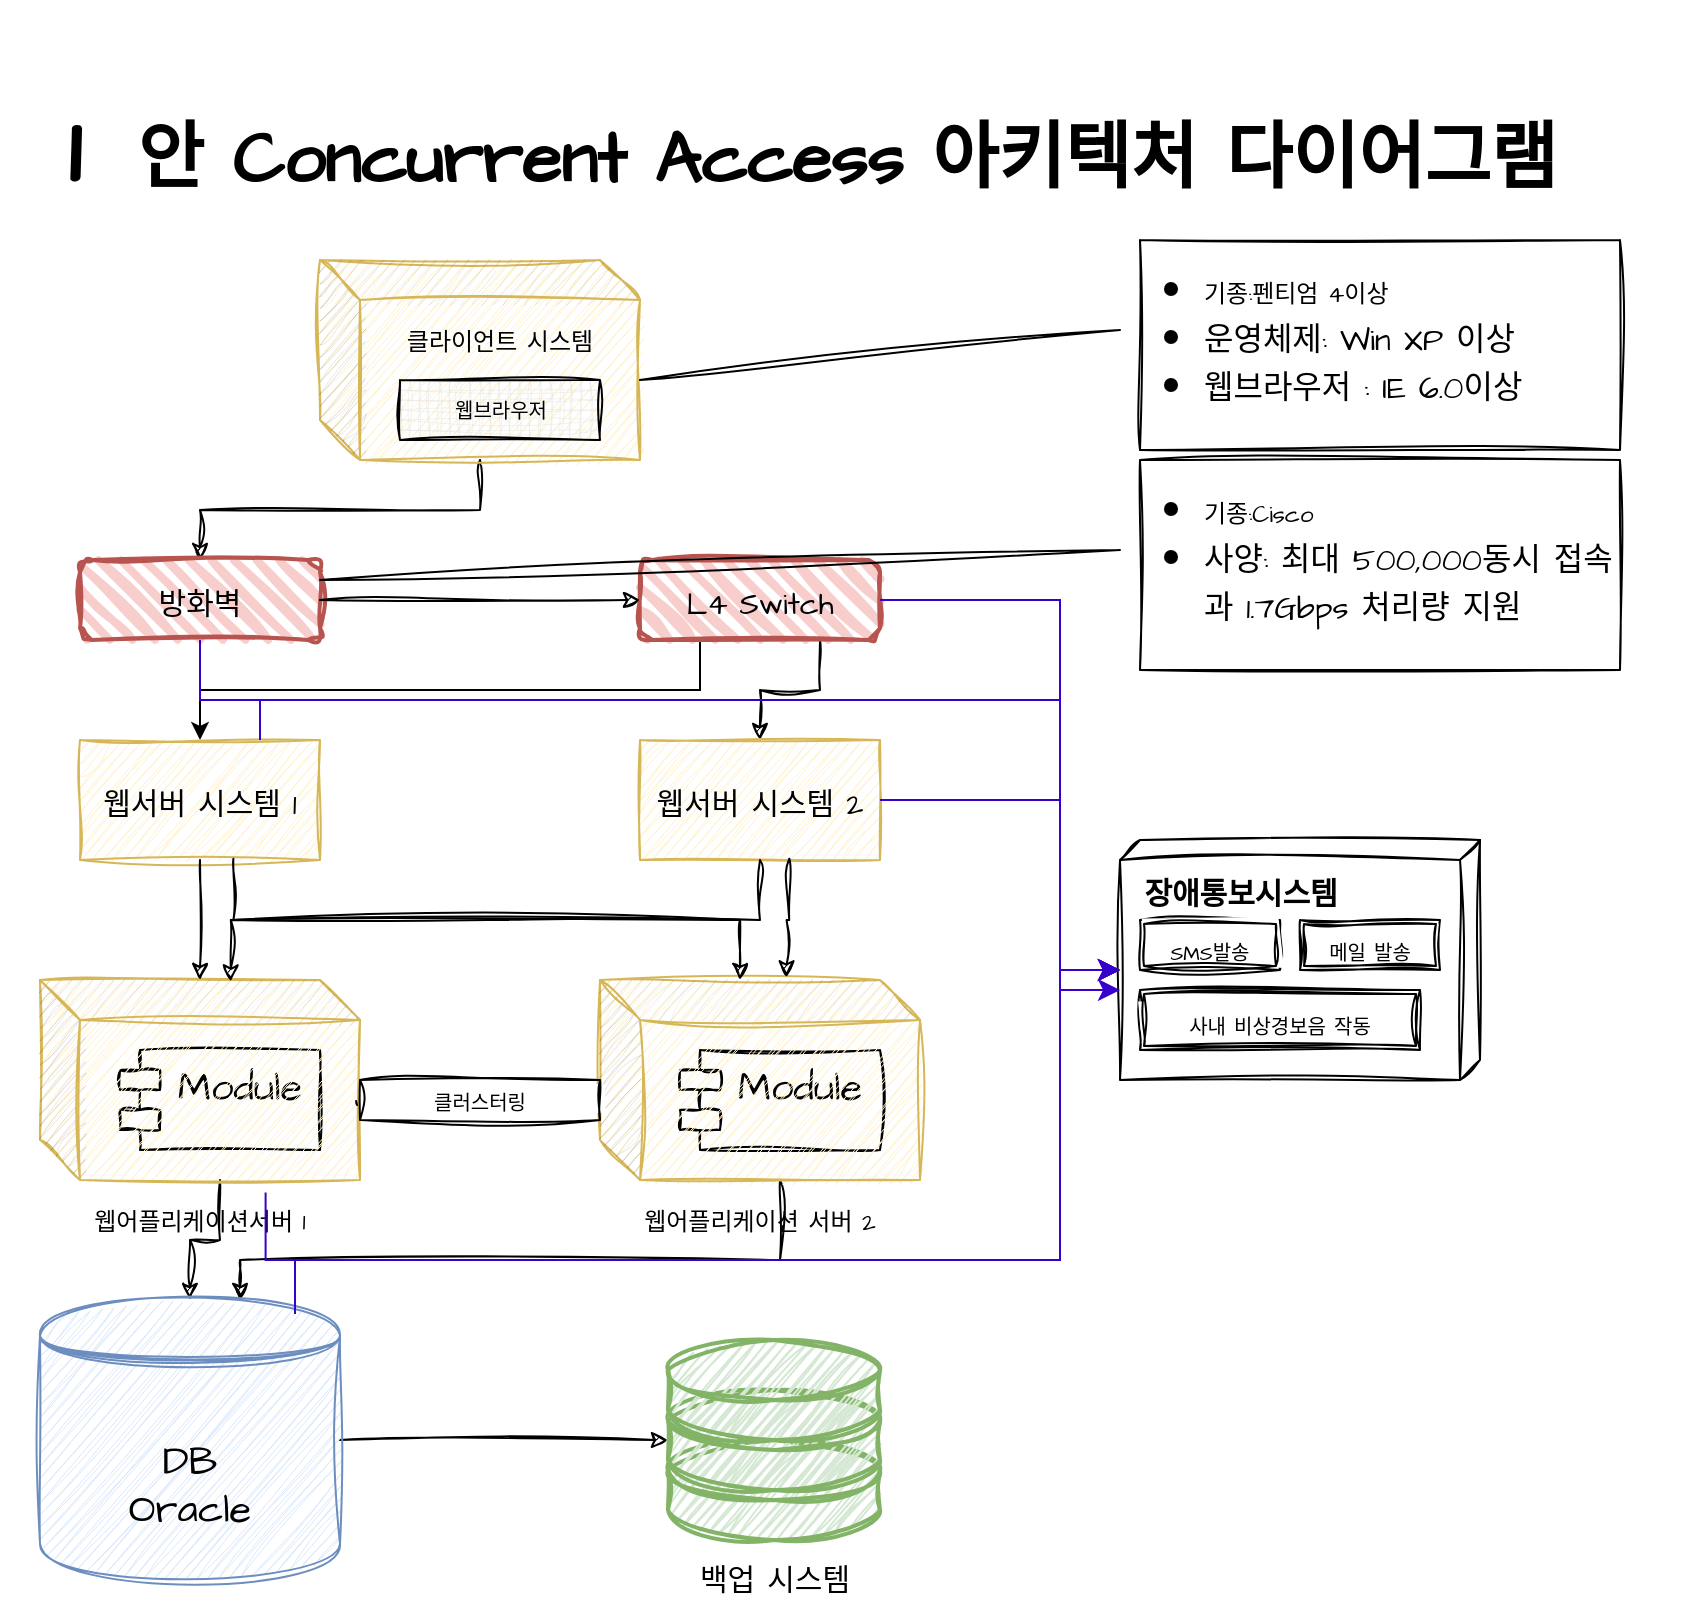 <mxfile version="21.1.1" type="device">
  <diagram name="페이지-1" id="S-CI935De6nxVUahedOD">
    <mxGraphModel dx="984" dy="2055" grid="1" gridSize="10" guides="1" tooltips="1" connect="1" arrows="1" fold="1" page="1" pageScale="1" pageWidth="827" pageHeight="1169" math="0" shadow="0">
      <root>
        <mxCell id="0" />
        <mxCell id="1" parent="0" />
        <mxCell id="jkcPMBP9I1z27PgxpsYd-55" value="Module" style="shape=module;align=left;spacingLeft=20;align=center;verticalAlign=top;whiteSpace=wrap;html=1;sketch=1;hachureGap=4;jiggle=2;curveFitting=1;fontFamily=Architects Daughter;fontSource=https%3A%2F%2Ffonts.googleapis.com%2Fcss%3Ffamily%3DArchitects%2BDaughter;fontSize=20;" parent="1" vertex="1">
          <mxGeometry x="350" y="495" width="100" height="50" as="geometry" />
        </mxCell>
        <mxCell id="jkcPMBP9I1z27PgxpsYd-54" value="Module" style="shape=module;align=left;spacingLeft=20;align=center;verticalAlign=top;whiteSpace=wrap;html=1;sketch=1;hachureGap=4;jiggle=2;curveFitting=1;fontFamily=Architects Daughter;fontSource=https%3A%2F%2Ffonts.googleapis.com%2Fcss%3Ffamily%3DArchitects%2BDaughter;fontSize=20;" parent="1" vertex="1">
          <mxGeometry x="70" y="495" width="100" height="50" as="geometry" />
        </mxCell>
        <mxCell id="jkcPMBP9I1z27PgxpsYd-32" style="edgeStyle=orthogonalEdgeStyle;rounded=0;sketch=1;hachureGap=4;jiggle=2;curveFitting=1;orthogonalLoop=1;jettySize=auto;html=1;entryX=0.5;entryY=0;entryDx=0;entryDy=0;fontFamily=Architects Daughter;fontSource=https%3A%2F%2Ffonts.googleapis.com%2Fcss%3Ffamily%3DArchitects%2BDaughter;fontSize=16;" parent="1" source="jkcPMBP9I1z27PgxpsYd-1" target="jkcPMBP9I1z27PgxpsYd-19" edge="1">
          <mxGeometry relative="1" as="geometry" />
        </mxCell>
        <mxCell id="jkcPMBP9I1z27PgxpsYd-1" value="&lt;font style=&quot;font-size: 12px;&quot;&gt;클라이언트&amp;nbsp;시스템&lt;/font&gt;" style="shape=cube;whiteSpace=wrap;html=1;boundedLbl=1;backgroundOutline=1;darkOpacity=0.05;darkOpacity2=0.1;sketch=1;hachureGap=4;jiggle=2;curveFitting=1;fontFamily=Architects Daughter;fontSource=https%3A%2F%2Ffonts.googleapis.com%2Fcss%3Ffamily%3DArchitects%2BDaughter;fontSize=20;verticalAlign=top;fillColor=#fff2cc;strokeColor=#d6b656;" parent="1" vertex="1">
          <mxGeometry x="170" y="100" width="160" height="100" as="geometry" />
        </mxCell>
        <mxCell id="jkcPMBP9I1z27PgxpsYd-5" value="웹브라우저" style="verticalLabelPosition=middle;verticalAlign=middle;html=1;shape=mxgraph.basic.patternFillRect;fillStyle=grid;step=5;fillStrokeWidth=0.2;fillStrokeColor=#dddddd;sketch=1;hachureGap=4;jiggle=2;curveFitting=1;fontFamily=Architects Daughter;fontSource=https%3A%2F%2Ffonts.googleapis.com%2Fcss%3Ffamily%3DArchitects%2BDaughter;fontSize=10;labelPosition=center;align=center;" parent="1" vertex="1">
          <mxGeometry x="210" y="160" width="100" height="30" as="geometry" />
        </mxCell>
        <mxCell id="jkcPMBP9I1z27PgxpsYd-33" style="edgeStyle=orthogonalEdgeStyle;rounded=0;hachureGap=4;orthogonalLoop=1;jettySize=auto;html=1;exitX=0.25;exitY=1;exitDx=0;exitDy=0;entryX=0.5;entryY=0;entryDx=0;entryDy=0;fontFamily=Architects Daughter;fontSource=https%3A%2F%2Ffonts.googleapis.com%2Fcss%3Ffamily%3DArchitects%2BDaughter;fontSize=16;" parent="1" source="jkcPMBP9I1z27PgxpsYd-21" target="jkcPMBP9I1z27PgxpsYd-22" edge="1">
          <mxGeometry relative="1" as="geometry" />
        </mxCell>
        <mxCell id="jkcPMBP9I1z27PgxpsYd-19" value="&lt;font style=&quot;font-size: 15px;&quot;&gt;방화벽&lt;/font&gt;" style="rounded=1;whiteSpace=wrap;html=1;strokeWidth=2;fillWeight=4;hachureGap=8;hachureAngle=45;fillColor=#f8cecc;sketch=1;jiggle=2;curveFitting=1;fontFamily=Architects Daughter;fontSource=https%3A%2F%2Ffonts.googleapis.com%2Fcss%3Ffamily%3DArchitects%2BDaughter;fontSize=20;strokeColor=#b85450;" parent="1" vertex="1">
          <mxGeometry x="50" y="250" width="120" height="40" as="geometry" />
        </mxCell>
        <mxCell id="jkcPMBP9I1z27PgxpsYd-51" style="edgeStyle=orthogonalEdgeStyle;rounded=0;sketch=1;hachureGap=4;jiggle=2;curveFitting=1;orthogonalLoop=1;jettySize=auto;html=1;exitX=0.75;exitY=1;exitDx=0;exitDy=0;entryX=0.5;entryY=0;entryDx=0;entryDy=0;fontFamily=Architects Daughter;fontSource=https%3A%2F%2Ffonts.googleapis.com%2Fcss%3Ffamily%3DArchitects%2BDaughter;fontSize=16;" parent="1" source="jkcPMBP9I1z27PgxpsYd-21" target="jkcPMBP9I1z27PgxpsYd-26" edge="1">
          <mxGeometry relative="1" as="geometry" />
        </mxCell>
        <mxCell id="jkcPMBP9I1z27PgxpsYd-21" value="&lt;font style=&quot;font-size: 15px;&quot;&gt;L4 Switch&lt;/font&gt;" style="rounded=1;whiteSpace=wrap;html=1;strokeWidth=2;fillWeight=4;hachureGap=8;hachureAngle=45;fillColor=#f8cecc;sketch=1;jiggle=2;curveFitting=1;fontFamily=Architects Daughter;fontSource=https%3A%2F%2Ffonts.googleapis.com%2Fcss%3Ffamily%3DArchitects%2BDaughter;fontSize=20;strokeColor=#b85450;" parent="1" vertex="1">
          <mxGeometry x="330" y="250" width="120" height="40" as="geometry" />
        </mxCell>
        <UserObject label="&lt;font style=&quot;font-size: 15px;&quot;&gt;웹서버 시스템 1&lt;/font&gt;" treeRoot="1" id="jkcPMBP9I1z27PgxpsYd-22">
          <mxCell style="whiteSpace=wrap;html=1;align=center;treeFolding=1;treeMoving=1;newEdgeStyle={&quot;edgeStyle&quot;:&quot;elbowEdgeStyle&quot;,&quot;startArrow&quot;:&quot;none&quot;,&quot;endArrow&quot;:&quot;none&quot;};sketch=1;hachureGap=4;jiggle=2;curveFitting=1;fontFamily=Architects Daughter;fontSource=https%3A%2F%2Ffonts.googleapis.com%2Fcss%3Ffamily%3DArchitects%2BDaughter;fontSize=20;fillColor=#fff2cc;strokeColor=#d6b656;" parent="1" vertex="1">
            <mxGeometry x="50" y="340" width="120" height="60" as="geometry" />
          </mxCell>
        </UserObject>
        <UserObject label="&lt;font style=&quot;font-size: 15px;&quot;&gt;웹서버 시스템 2&lt;/font&gt;" treeRoot="1" id="jkcPMBP9I1z27PgxpsYd-26">
          <mxCell style="whiteSpace=wrap;html=1;align=center;treeFolding=1;treeMoving=1;newEdgeStyle={&quot;edgeStyle&quot;:&quot;elbowEdgeStyle&quot;,&quot;startArrow&quot;:&quot;none&quot;,&quot;endArrow&quot;:&quot;none&quot;};sketch=1;hachureGap=4;jiggle=2;curveFitting=1;fontFamily=Architects Daughter;fontSource=https%3A%2F%2Ffonts.googleapis.com%2Fcss%3Ffamily%3DArchitects%2BDaughter;fontSize=20;fillColor=#fff2cc;strokeColor=#d6b656;" parent="1" vertex="1">
            <mxGeometry x="330" y="340" width="120" height="60" as="geometry" />
          </mxCell>
        </UserObject>
        <mxCell id="jkcPMBP9I1z27PgxpsYd-38" style="edgeStyle=orthogonalEdgeStyle;rounded=0;sketch=1;hachureGap=4;jiggle=2;curveFitting=1;orthogonalLoop=1;jettySize=auto;html=1;exitX=0;exitY=0;exitDx=90;exitDy=100;exitPerimeter=0;entryX=0.5;entryY=0;entryDx=0;entryDy=0;fontFamily=Architects Daughter;fontSource=https%3A%2F%2Ffonts.googleapis.com%2Fcss%3Ffamily%3DArchitects%2BDaughter;fontSize=16;" parent="1" source="jkcPMBP9I1z27PgxpsYd-28" target="jkcPMBP9I1z27PgxpsYd-31" edge="1">
          <mxGeometry relative="1" as="geometry" />
        </mxCell>
        <mxCell id="jkcPMBP9I1z27PgxpsYd-28" value="&lt;font style=&quot;font-size: 12px;&quot;&gt;웹어플리케이션서버 1&lt;/font&gt;" style="shape=cube;whiteSpace=wrap;html=1;boundedLbl=1;backgroundOutline=1;darkOpacity=0.05;darkOpacity2=0.1;sketch=1;hachureGap=4;jiggle=2;curveFitting=1;fontFamily=Architects Daughter;fontSource=https%3A%2F%2Ffonts.googleapis.com%2Fcss%3Ffamily%3DArchitects%2BDaughter;fontSize=20;verticalAlign=top;labelPosition=center;verticalLabelPosition=bottom;align=center;fillColor=#fff2cc;strokeColor=#d6b656;" parent="1" vertex="1">
          <mxGeometry x="30" y="460" width="160" height="100" as="geometry" />
        </mxCell>
        <mxCell id="jkcPMBP9I1z27PgxpsYd-40" style="edgeStyle=orthogonalEdgeStyle;rounded=0;sketch=1;hachureGap=4;jiggle=2;curveFitting=1;orthogonalLoop=1;jettySize=auto;html=1;exitX=0;exitY=0;exitDx=90;exitDy=100;exitPerimeter=0;fontFamily=Architects Daughter;fontSource=https%3A%2F%2Ffonts.googleapis.com%2Fcss%3Ffamily%3DArchitects%2BDaughter;fontSize=16;" parent="1" source="jkcPMBP9I1z27PgxpsYd-30" target="jkcPMBP9I1z27PgxpsYd-31" edge="1">
          <mxGeometry relative="1" as="geometry">
            <Array as="points">
              <mxPoint x="400" y="600" />
              <mxPoint x="130" y="600" />
            </Array>
          </mxGeometry>
        </mxCell>
        <mxCell id="jkcPMBP9I1z27PgxpsYd-30" value="&lt;font style=&quot;font-size: 12px;&quot;&gt;웹어플리케이션 서버 2&lt;/font&gt;" style="shape=cube;whiteSpace=wrap;html=1;boundedLbl=1;backgroundOutline=1;darkOpacity=0.05;darkOpacity2=0.1;sketch=1;hachureGap=4;jiggle=2;curveFitting=1;fontFamily=Architects Daughter;fontSource=https%3A%2F%2Ffonts.googleapis.com%2Fcss%3Ffamily%3DArchitects%2BDaughter;fontSize=20;verticalAlign=top;labelPosition=center;verticalLabelPosition=bottom;align=center;fillColor=#fff2cc;strokeColor=#d6b656;" parent="1" vertex="1">
          <mxGeometry x="310" y="460" width="160" height="100" as="geometry" />
        </mxCell>
        <mxCell id="jkcPMBP9I1z27PgxpsYd-37" value="" style="edgeStyle=orthogonalEdgeStyle;rounded=0;sketch=1;hachureGap=4;jiggle=2;curveFitting=1;orthogonalLoop=1;jettySize=auto;html=1;fontFamily=Architects Daughter;fontSource=https%3A%2F%2Ffonts.googleapis.com%2Fcss%3Ffamily%3DArchitects%2BDaughter;fontSize=16;" parent="1" source="jkcPMBP9I1z27PgxpsYd-31" target="jkcPMBP9I1z27PgxpsYd-35" edge="1">
          <mxGeometry relative="1" as="geometry">
            <mxPoint x="260" y="690" as="targetPoint" />
          </mxGeometry>
        </mxCell>
        <mxCell id="jkcPMBP9I1z27PgxpsYd-31" value="DB&lt;br&gt;Oracle" style="shape=datastore;whiteSpace=wrap;html=1;sketch=1;hachureGap=4;jiggle=2;curveFitting=1;fontFamily=Architects Daughter;fontSource=https%3A%2F%2Ffonts.googleapis.com%2Fcss%3Ffamily%3DArchitects%2BDaughter;fontSize=20;fillColor=#dae8fc;strokeColor=#6c8ebf;" parent="1" vertex="1">
          <mxGeometry x="30" y="620" width="150" height="140" as="geometry" />
        </mxCell>
        <mxCell id="jkcPMBP9I1z27PgxpsYd-35" value="&lt;font style=&quot;font-size: 15px;&quot;&gt;백업 시스템&lt;/font&gt;" style="verticalAlign=top;verticalLabelPosition=bottom;labelPosition=center;align=center;html=1;outlineConnect=0;gradientDirection=north;strokeWidth=2;shape=mxgraph.networks.storage;sketch=1;hachureGap=4;jiggle=2;curveFitting=1;fontFamily=Architects Daughter;fontSource=https%3A%2F%2Ffonts.googleapis.com%2Fcss%3Ffamily%3DArchitects%2BDaughter;fontSize=20;fillColor=#d5e8d4;strokeColor=#82b366;" parent="1" vertex="1">
          <mxGeometry x="344" y="640" width="106" height="100" as="geometry" />
        </mxCell>
        <mxCell id="jkcPMBP9I1z27PgxpsYd-42" style="edgeStyle=orthogonalEdgeStyle;rounded=0;sketch=1;hachureGap=4;jiggle=2;curveFitting=1;orthogonalLoop=1;jettySize=auto;html=1;exitX=0.5;exitY=1;exitDx=0;exitDy=0;entryX=0.5;entryY=0;entryDx=0;entryDy=0;fontFamily=Architects Daughter;fontSource=https%3A%2F%2Ffonts.googleapis.com%2Fcss%3Ffamily%3DArchitects%2BDaughter;fontSize=16;entryPerimeter=0;" parent="1" source="jkcPMBP9I1z27PgxpsYd-22" target="jkcPMBP9I1z27PgxpsYd-28" edge="1">
          <mxGeometry relative="1" as="geometry">
            <mxPoint x="130" y="570" as="sourcePoint" />
            <mxPoint x="115" y="630" as="targetPoint" />
          </mxGeometry>
        </mxCell>
        <mxCell id="jkcPMBP9I1z27PgxpsYd-43" style="edgeStyle=orthogonalEdgeStyle;rounded=0;sketch=1;hachureGap=4;jiggle=2;curveFitting=1;orthogonalLoop=1;jettySize=auto;html=1;exitX=0.5;exitY=1;exitDx=0;exitDy=0;entryX=0.596;entryY=0.007;entryDx=0;entryDy=0;fontFamily=Architects Daughter;fontSource=https%3A%2F%2Ffonts.googleapis.com%2Fcss%3Ffamily%3DArchitects%2BDaughter;fontSize=16;entryPerimeter=0;" parent="1" source="jkcPMBP9I1z27PgxpsYd-26" target="jkcPMBP9I1z27PgxpsYd-28" edge="1">
          <mxGeometry relative="1" as="geometry">
            <mxPoint x="120" y="410" as="sourcePoint" />
            <mxPoint x="120" y="470" as="targetPoint" />
          </mxGeometry>
        </mxCell>
        <mxCell id="jkcPMBP9I1z27PgxpsYd-45" style="edgeStyle=orthogonalEdgeStyle;rounded=0;sketch=1;hachureGap=4;jiggle=2;curveFitting=1;orthogonalLoop=1;jettySize=auto;html=1;exitX=0.639;exitY=0.989;exitDx=0;exitDy=0;entryX=0;entryY=0;entryDx=70;entryDy=0;fontFamily=Architects Daughter;fontSource=https%3A%2F%2Ffonts.googleapis.com%2Fcss%3Ffamily%3DArchitects%2BDaughter;fontSize=16;entryPerimeter=0;exitPerimeter=0;" parent="1" source="jkcPMBP9I1z27PgxpsYd-22" target="jkcPMBP9I1z27PgxpsYd-30" edge="1">
          <mxGeometry relative="1" as="geometry">
            <mxPoint x="400" y="410" as="sourcePoint" />
            <mxPoint x="135" y="471" as="targetPoint" />
          </mxGeometry>
        </mxCell>
        <mxCell id="jkcPMBP9I1z27PgxpsYd-46" style="edgeStyle=orthogonalEdgeStyle;rounded=0;sketch=1;hachureGap=4;jiggle=2;curveFitting=1;orthogonalLoop=1;jettySize=auto;html=1;exitX=0.622;exitY=0.989;exitDx=0;exitDy=0;entryX=0.583;entryY=-0.013;entryDx=0;entryDy=0;fontFamily=Architects Daughter;fontSource=https%3A%2F%2Ffonts.googleapis.com%2Fcss%3Ffamily%3DArchitects%2BDaughter;fontSize=16;entryPerimeter=0;exitPerimeter=0;" parent="1" source="jkcPMBP9I1z27PgxpsYd-26" target="jkcPMBP9I1z27PgxpsYd-30" edge="1">
          <mxGeometry relative="1" as="geometry">
            <mxPoint x="120" y="410" as="sourcePoint" />
            <mxPoint x="120" y="470" as="targetPoint" />
          </mxGeometry>
        </mxCell>
        <mxCell id="jkcPMBP9I1z27PgxpsYd-49" value="" style="edgeStyle=orthogonalEdgeStyle;rounded=0;sketch=1;hachureGap=4;jiggle=2;curveFitting=1;orthogonalLoop=1;jettySize=auto;html=1;exitX=0;exitY=0;exitDx=160;exitDy=60;exitPerimeter=0;entryX=0.004;entryY=0.6;entryDx=0;entryDy=0;entryPerimeter=0;fontFamily=Architects Daughter;fontSource=https%3A%2F%2Ffonts.googleapis.com%2Fcss%3Ffamily%3DArchitects%2BDaughter;fontSize=16;endArrow=oval;endFill=1;shape=link;" parent="1" source="jkcPMBP9I1z27PgxpsYd-28" target="jkcPMBP9I1z27PgxpsYd-48" edge="1">
          <mxGeometry relative="1" as="geometry">
            <mxPoint x="190" y="520" as="sourcePoint" />
            <mxPoint x="311" y="520" as="targetPoint" />
          </mxGeometry>
        </mxCell>
        <mxCell id="jkcPMBP9I1z27PgxpsYd-48" value="&lt;font style=&quot;font-size: 10px;&quot;&gt;클러스터링&lt;/font&gt;" style="sketch=1;hachureGap=4;jiggle=2;curveFitting=1;fontFamily=Architects Daughter;fontSource=https%3A%2F%2Ffonts.googleapis.com%2Fcss%3Ffamily%3DArchitects%2BDaughter;fontSize=15;labelPosition=center;verticalLabelPosition=middle;align=center;verticalAlign=middle;labelBorderColor=none;labelBackgroundColor=none;whiteSpace=wrap;html=1;fontStyle=0" parent="1" vertex="1">
          <mxGeometry x="190" y="510" width="120" height="20" as="geometry" />
        </mxCell>
        <mxCell id="jkcPMBP9I1z27PgxpsYd-50" style="edgeStyle=orthogonalEdgeStyle;rounded=0;sketch=1;hachureGap=4;jiggle=2;curveFitting=1;orthogonalLoop=1;jettySize=auto;html=1;exitX=1;exitY=0.5;exitDx=0;exitDy=0;entryX=0;entryY=0.5;entryDx=0;entryDy=0;fontFamily=Architects Daughter;fontSource=https%3A%2F%2Ffonts.googleapis.com%2Fcss%3Ffamily%3DArchitects%2BDaughter;fontSize=16;" parent="1" source="jkcPMBP9I1z27PgxpsYd-19" target="jkcPMBP9I1z27PgxpsYd-21" edge="1">
          <mxGeometry relative="1" as="geometry">
            <mxPoint x="120" y="300" as="sourcePoint" />
            <mxPoint x="120" y="350" as="targetPoint" />
          </mxGeometry>
        </mxCell>
        <mxCell id="jkcPMBP9I1z27PgxpsYd-56" value="&lt;h6&gt;&lt;br&gt;&lt;/h6&gt;" style="verticalAlign=middle;align=center;spacingTop=8;spacingLeft=2;spacingRight=12;shape=cube;size=10;direction=south;fontStyle=4;html=1;whiteSpace=wrap;sketch=1;hachureGap=4;jiggle=2;curveFitting=1;fontFamily=Architects Daughter;fontSource=https%3A%2F%2Ffonts.googleapis.com%2Fcss%3Ffamily%3DArchitects%2BDaughter;fontSize=20;labelPosition=center;verticalLabelPosition=middle;" parent="1" vertex="1">
          <mxGeometry x="570" y="390" width="180" height="120" as="geometry" />
        </mxCell>
        <mxCell id="jkcPMBP9I1z27PgxpsYd-57" value="&lt;font style=&quot;font-size: 15px;&quot;&gt;장애통보시스템&lt;/font&gt;" style="text;strokeColor=none;fillColor=none;html=1;fontSize=20;fontStyle=1;verticalAlign=middle;align=center;fontFamily=Architects Daughter;" parent="1" vertex="1">
          <mxGeometry x="580" y="395" width="100" height="40" as="geometry" />
        </mxCell>
        <mxCell id="jkcPMBP9I1z27PgxpsYd-58" value="&lt;font style=&quot;font-size: 10px;&quot;&gt;SMS발송&lt;/font&gt;" style="shape=ext;double=1;rounded=0;whiteSpace=wrap;html=1;sketch=1;hachureGap=4;jiggle=2;curveFitting=1;fontFamily=Architects Daughter;fontSource=https%3A%2F%2Ffonts.googleapis.com%2Fcss%3Ffamily%3DArchitects%2BDaughter;fontSize=20;" parent="1" vertex="1">
          <mxGeometry x="580" y="430" width="70" height="25" as="geometry" />
        </mxCell>
        <mxCell id="jkcPMBP9I1z27PgxpsYd-59" value="&lt;font style=&quot;font-size: 10px;&quot;&gt;메일 발송&lt;/font&gt;" style="shape=ext;double=1;rounded=0;whiteSpace=wrap;html=1;sketch=1;hachureGap=4;jiggle=2;curveFitting=1;fontFamily=Architects Daughter;fontSource=https%3A%2F%2Ffonts.googleapis.com%2Fcss%3Ffamily%3DArchitects%2BDaughter;fontSize=20;" parent="1" vertex="1">
          <mxGeometry x="660" y="430" width="70" height="25" as="geometry" />
        </mxCell>
        <mxCell id="jkcPMBP9I1z27PgxpsYd-60" value="&lt;font style=&quot;font-size: 10px;&quot;&gt;사내 비상경보음 작동&lt;/font&gt;" style="shape=ext;double=1;rounded=0;whiteSpace=wrap;html=1;sketch=1;hachureGap=4;jiggle=2;curveFitting=1;fontFamily=Architects Daughter;fontSource=https%3A%2F%2Ffonts.googleapis.com%2Fcss%3Ffamily%3DArchitects%2BDaughter;fontSize=20;" parent="1" vertex="1">
          <mxGeometry x="580" y="465" width="140" height="30" as="geometry" />
        </mxCell>
        <mxCell id="jkcPMBP9I1z27PgxpsYd-61" value="" style="edgeStyle=segmentEdgeStyle;endArrow=classic;html=1;curved=0;rounded=0;endSize=8;startSize=8;hachureGap=4;fontFamily=Architects Daughter;fontSource=https%3A%2F%2Ffonts.googleapis.com%2Fcss%3Ffamily%3DArchitects%2BDaughter;fontSize=16;exitX=1;exitY=0.5;exitDx=0;exitDy=0;entryX=0;entryY=0;entryDx=65;entryDy=180;entryPerimeter=0;fillColor=#6a00ff;strokeColor=#3700CC;" parent="1" source="jkcPMBP9I1z27PgxpsYd-21" target="jkcPMBP9I1z27PgxpsYd-56" edge="1">
          <mxGeometry width="50" height="50" relative="1" as="geometry">
            <mxPoint x="320" y="480" as="sourcePoint" />
            <mxPoint x="370" y="430" as="targetPoint" />
            <Array as="points">
              <mxPoint x="540" y="270" />
              <mxPoint x="540" y="455" />
            </Array>
          </mxGeometry>
        </mxCell>
        <mxCell id="jkcPMBP9I1z27PgxpsYd-62" value="" style="edgeStyle=segmentEdgeStyle;endArrow=classic;html=1;curved=0;rounded=0;endSize=8;startSize=8;hachureGap=4;fontFamily=Architects Daughter;fontSource=https%3A%2F%2Ffonts.googleapis.com%2Fcss%3Ffamily%3DArchitects%2BDaughter;fontSize=16;exitX=0.5;exitY=1;exitDx=0;exitDy=0;entryX=0;entryY=0;entryDx=65;entryDy=180;entryPerimeter=0;fillColor=#6a00ff;strokeColor=#3700CC;" parent="1" source="jkcPMBP9I1z27PgxpsYd-19" target="jkcPMBP9I1z27PgxpsYd-56" edge="1">
          <mxGeometry width="50" height="50" relative="1" as="geometry">
            <mxPoint x="460" y="280" as="sourcePoint" />
            <mxPoint x="664" y="402" as="targetPoint" />
            <Array as="points">
              <mxPoint x="110" y="320" />
              <mxPoint x="540" y="320" />
              <mxPoint x="540" y="455" />
            </Array>
          </mxGeometry>
        </mxCell>
        <mxCell id="jkcPMBP9I1z27PgxpsYd-64" value="" style="edgeStyle=segmentEdgeStyle;endArrow=classic;html=1;curved=0;rounded=0;endSize=8;startSize=8;hachureGap=4;fontFamily=Architects Daughter;fontSource=https%3A%2F%2Ffonts.googleapis.com%2Fcss%3Ffamily%3DArchitects%2BDaughter;fontSize=16;fillColor=#6a00ff;strokeColor=#3700CC;entryX=0;entryY=0;entryDx=65;entryDy=180;entryPerimeter=0;" parent="1" target="jkcPMBP9I1z27PgxpsYd-56" edge="1">
          <mxGeometry width="50" height="50" relative="1" as="geometry">
            <mxPoint x="140" y="340" as="sourcePoint" />
            <mxPoint x="670" y="380" as="targetPoint" />
            <Array as="points">
              <mxPoint x="140" y="320" />
              <mxPoint x="540" y="320" />
              <mxPoint x="540" y="455" />
            </Array>
          </mxGeometry>
        </mxCell>
        <mxCell id="jkcPMBP9I1z27PgxpsYd-65" value="" style="edgeStyle=segmentEdgeStyle;endArrow=classic;html=1;curved=0;rounded=0;endSize=8;startSize=8;hachureGap=4;fontFamily=Architects Daughter;fontSource=https%3A%2F%2Ffonts.googleapis.com%2Fcss%3Ffamily%3DArchitects%2BDaughter;fontSize=16;fillColor=#6a00ff;strokeColor=#3700CC;exitX=1;exitY=0.5;exitDx=0;exitDy=0;entryX=0;entryY=0;entryDx=65;entryDy=180;entryPerimeter=0;" parent="1" source="jkcPMBP9I1z27PgxpsYd-26" target="jkcPMBP9I1z27PgxpsYd-56" edge="1">
          <mxGeometry width="50" height="50" relative="1" as="geometry">
            <mxPoint x="150" y="350" as="sourcePoint" />
            <mxPoint x="540" y="480" as="targetPoint" />
            <Array as="points">
              <mxPoint x="540" y="370" />
              <mxPoint x="540" y="455" />
            </Array>
          </mxGeometry>
        </mxCell>
        <mxCell id="jkcPMBP9I1z27PgxpsYd-66" value="" style="edgeStyle=segmentEdgeStyle;endArrow=classic;html=1;curved=0;rounded=0;endSize=8;startSize=8;hachureGap=4;fontFamily=Architects Daughter;fontSource=https%3A%2F%2Ffonts.googleapis.com%2Fcss%3Ffamily%3DArchitects%2BDaughter;fontSize=16;fillColor=#6a00ff;strokeColor=#3700CC;exitX=0.705;exitY=1.062;exitDx=0;exitDy=0;entryX=0;entryY=0;entryDx=65;entryDy=180;entryPerimeter=0;exitPerimeter=0;" parent="1" source="jkcPMBP9I1z27PgxpsYd-28" target="jkcPMBP9I1z27PgxpsYd-56" edge="1">
          <mxGeometry width="50" height="50" relative="1" as="geometry">
            <mxPoint x="460" y="380" as="sourcePoint" />
            <mxPoint x="580" y="465" as="targetPoint" />
            <Array as="points">
              <mxPoint x="143" y="600" />
              <mxPoint x="540" y="600" />
              <mxPoint x="540" y="455" />
            </Array>
          </mxGeometry>
        </mxCell>
        <mxCell id="jkcPMBP9I1z27PgxpsYd-67" value="" style="edgeStyle=segmentEdgeStyle;endArrow=classic;html=1;curved=0;rounded=0;endSize=8;startSize=8;hachureGap=4;fontFamily=Architects Daughter;fontSource=https%3A%2F%2Ffonts.googleapis.com%2Fcss%3Ffamily%3DArchitects%2BDaughter;fontSize=16;fillColor=#6a00ff;strokeColor=#3700CC;exitX=0.85;exitY=0.05;exitDx=0;exitDy=0;exitPerimeter=0;" parent="1" source="jkcPMBP9I1z27PgxpsYd-31" edge="1">
          <mxGeometry width="50" height="50" relative="1" as="geometry">
            <mxPoint x="153" y="576" as="sourcePoint" />
            <mxPoint x="570" y="465" as="targetPoint" />
            <Array as="points">
              <mxPoint x="158" y="600" />
              <mxPoint x="540" y="600" />
              <mxPoint x="540" y="465" />
            </Array>
          </mxGeometry>
        </mxCell>
        <mxCell id="jkcPMBP9I1z27PgxpsYd-69" value="&lt;h1&gt;&lt;span style=&quot;background-color: initial;&quot;&gt;&lt;font style=&quot;font-size: 72px;&quot;&gt;&amp;nbsp;&lt;/font&gt;&lt;font style=&quot;font-size: 48px;&quot;&gt;1&lt;/font&gt;&lt;font style=&quot;font-size: 72px;&quot;&gt; &lt;/font&gt;&lt;font style=&quot;font-size: 36px;&quot;&gt;안 Concurrent Access 아키텍처 다이어그램&lt;/font&gt;&lt;/span&gt;&lt;br&gt;&lt;/h1&gt;" style="text;html=1;strokeColor=none;fillColor=none;spacing=5;spacingTop=-20;whiteSpace=wrap;overflow=hidden;rounded=0;fontSize=20;fontFamily=Architects Daughter;" parent="1" vertex="1">
          <mxGeometry x="10" y="-20" width="840" height="120" as="geometry" />
        </mxCell>
        <mxCell id="jkcPMBP9I1z27PgxpsYd-70" value="" style="html=1;whiteSpace=wrap;container=1;recursiveResize=0;collapsible=0;sketch=1;hachureGap=4;jiggle=2;curveFitting=1;fontFamily=Architects Daughter;fontSource=https%3A%2F%2Ffonts.googleapis.com%2Fcss%3Ffamily%3DArchitects%2BDaughter;fontSize=20;" parent="1" vertex="1">
          <mxGeometry x="580" y="90" width="240" height="105" as="geometry" />
        </mxCell>
        <mxCell id="jkcPMBP9I1z27PgxpsYd-72" value="&lt;ul&gt;&lt;li&gt;&lt;font style=&quot;font-size: 12px;&quot;&gt;기종:펜티엄 4이상&lt;/font&gt;&lt;/li&gt;&lt;li&gt;&lt;font size=&quot;3&quot;&gt;운영체제: Win XP 이상&lt;/font&gt;&lt;/li&gt;&lt;li&gt;&lt;font size=&quot;3&quot;&gt;웹브라우저 : IE 6.0이상&lt;/font&gt;&lt;/li&gt;&lt;/ul&gt;" style="text;strokeColor=none;fillColor=none;html=1;whiteSpace=wrap;verticalAlign=middle;overflow=hidden;fontSize=20;fontFamily=Architects Daughter;" parent="jkcPMBP9I1z27PgxpsYd-70" vertex="1">
          <mxGeometry x="-10" y="-10" width="250" height="110" as="geometry" />
        </mxCell>
        <mxCell id="jkcPMBP9I1z27PgxpsYd-79" value="" style="endArrow=none;html=1;rounded=0;sketch=1;hachureGap=4;jiggle=2;curveFitting=1;fontFamily=Architects Daughter;fontSource=https%3A%2F%2Ffonts.googleapis.com%2Fcss%3Ffamily%3DArchitects%2BDaughter;fontSize=16;entryX=0;entryY=0.5;entryDx=0;entryDy=0;exitX=0;exitY=0;exitDx=160;exitDy=60;exitPerimeter=0;" parent="1" source="jkcPMBP9I1z27PgxpsYd-1" target="jkcPMBP9I1z27PgxpsYd-72" edge="1">
          <mxGeometry width="50" height="50" relative="1" as="geometry">
            <mxPoint x="500" y="420" as="sourcePoint" />
            <mxPoint x="550" y="370" as="targetPoint" />
          </mxGeometry>
        </mxCell>
        <mxCell id="jkcPMBP9I1z27PgxpsYd-80" value="" style="html=1;whiteSpace=wrap;container=1;recursiveResize=0;collapsible=0;sketch=1;hachureGap=4;jiggle=2;curveFitting=1;fontFamily=Architects Daughter;fontSource=https%3A%2F%2Ffonts.googleapis.com%2Fcss%3Ffamily%3DArchitects%2BDaughter;fontSize=20;" parent="1" vertex="1">
          <mxGeometry x="580" y="200" width="240" height="105" as="geometry" />
        </mxCell>
        <mxCell id="jkcPMBP9I1z27PgxpsYd-81" value="&lt;ul&gt;&lt;li&gt;&lt;font style=&quot;font-size: 12px;&quot;&gt;기종:Cisco&lt;/font&gt;&lt;/li&gt;&lt;li&gt;&lt;font size=&quot;3&quot;&gt;사양: 최대 500,000동시 접속과 1.7Gbps 처리량 지원&lt;/font&gt;&lt;/li&gt;&lt;/ul&gt;" style="text;strokeColor=none;fillColor=none;html=1;whiteSpace=wrap;verticalAlign=middle;overflow=hidden;fontSize=20;fontFamily=Architects Daughter;" parent="jkcPMBP9I1z27PgxpsYd-80" vertex="1">
          <mxGeometry x="-10" y="-10" width="250" height="110" as="geometry" />
        </mxCell>
        <mxCell id="jkcPMBP9I1z27PgxpsYd-82" value="" style="endArrow=none;html=1;rounded=0;sketch=1;hachureGap=4;jiggle=2;curveFitting=1;fontFamily=Architects Daughter;fontSource=https%3A%2F%2Ffonts.googleapis.com%2Fcss%3Ffamily%3DArchitects%2BDaughter;fontSize=16;entryX=0;entryY=0.5;entryDx=0;entryDy=0;exitX=1;exitY=0.25;exitDx=0;exitDy=0;" parent="1" source="jkcPMBP9I1z27PgxpsYd-19" target="jkcPMBP9I1z27PgxpsYd-81" edge="1">
          <mxGeometry width="50" height="50" relative="1" as="geometry">
            <mxPoint x="330" y="160" as="sourcePoint" />
            <mxPoint x="570" y="135" as="targetPoint" />
          </mxGeometry>
        </mxCell>
      </root>
    </mxGraphModel>
  </diagram>
</mxfile>

